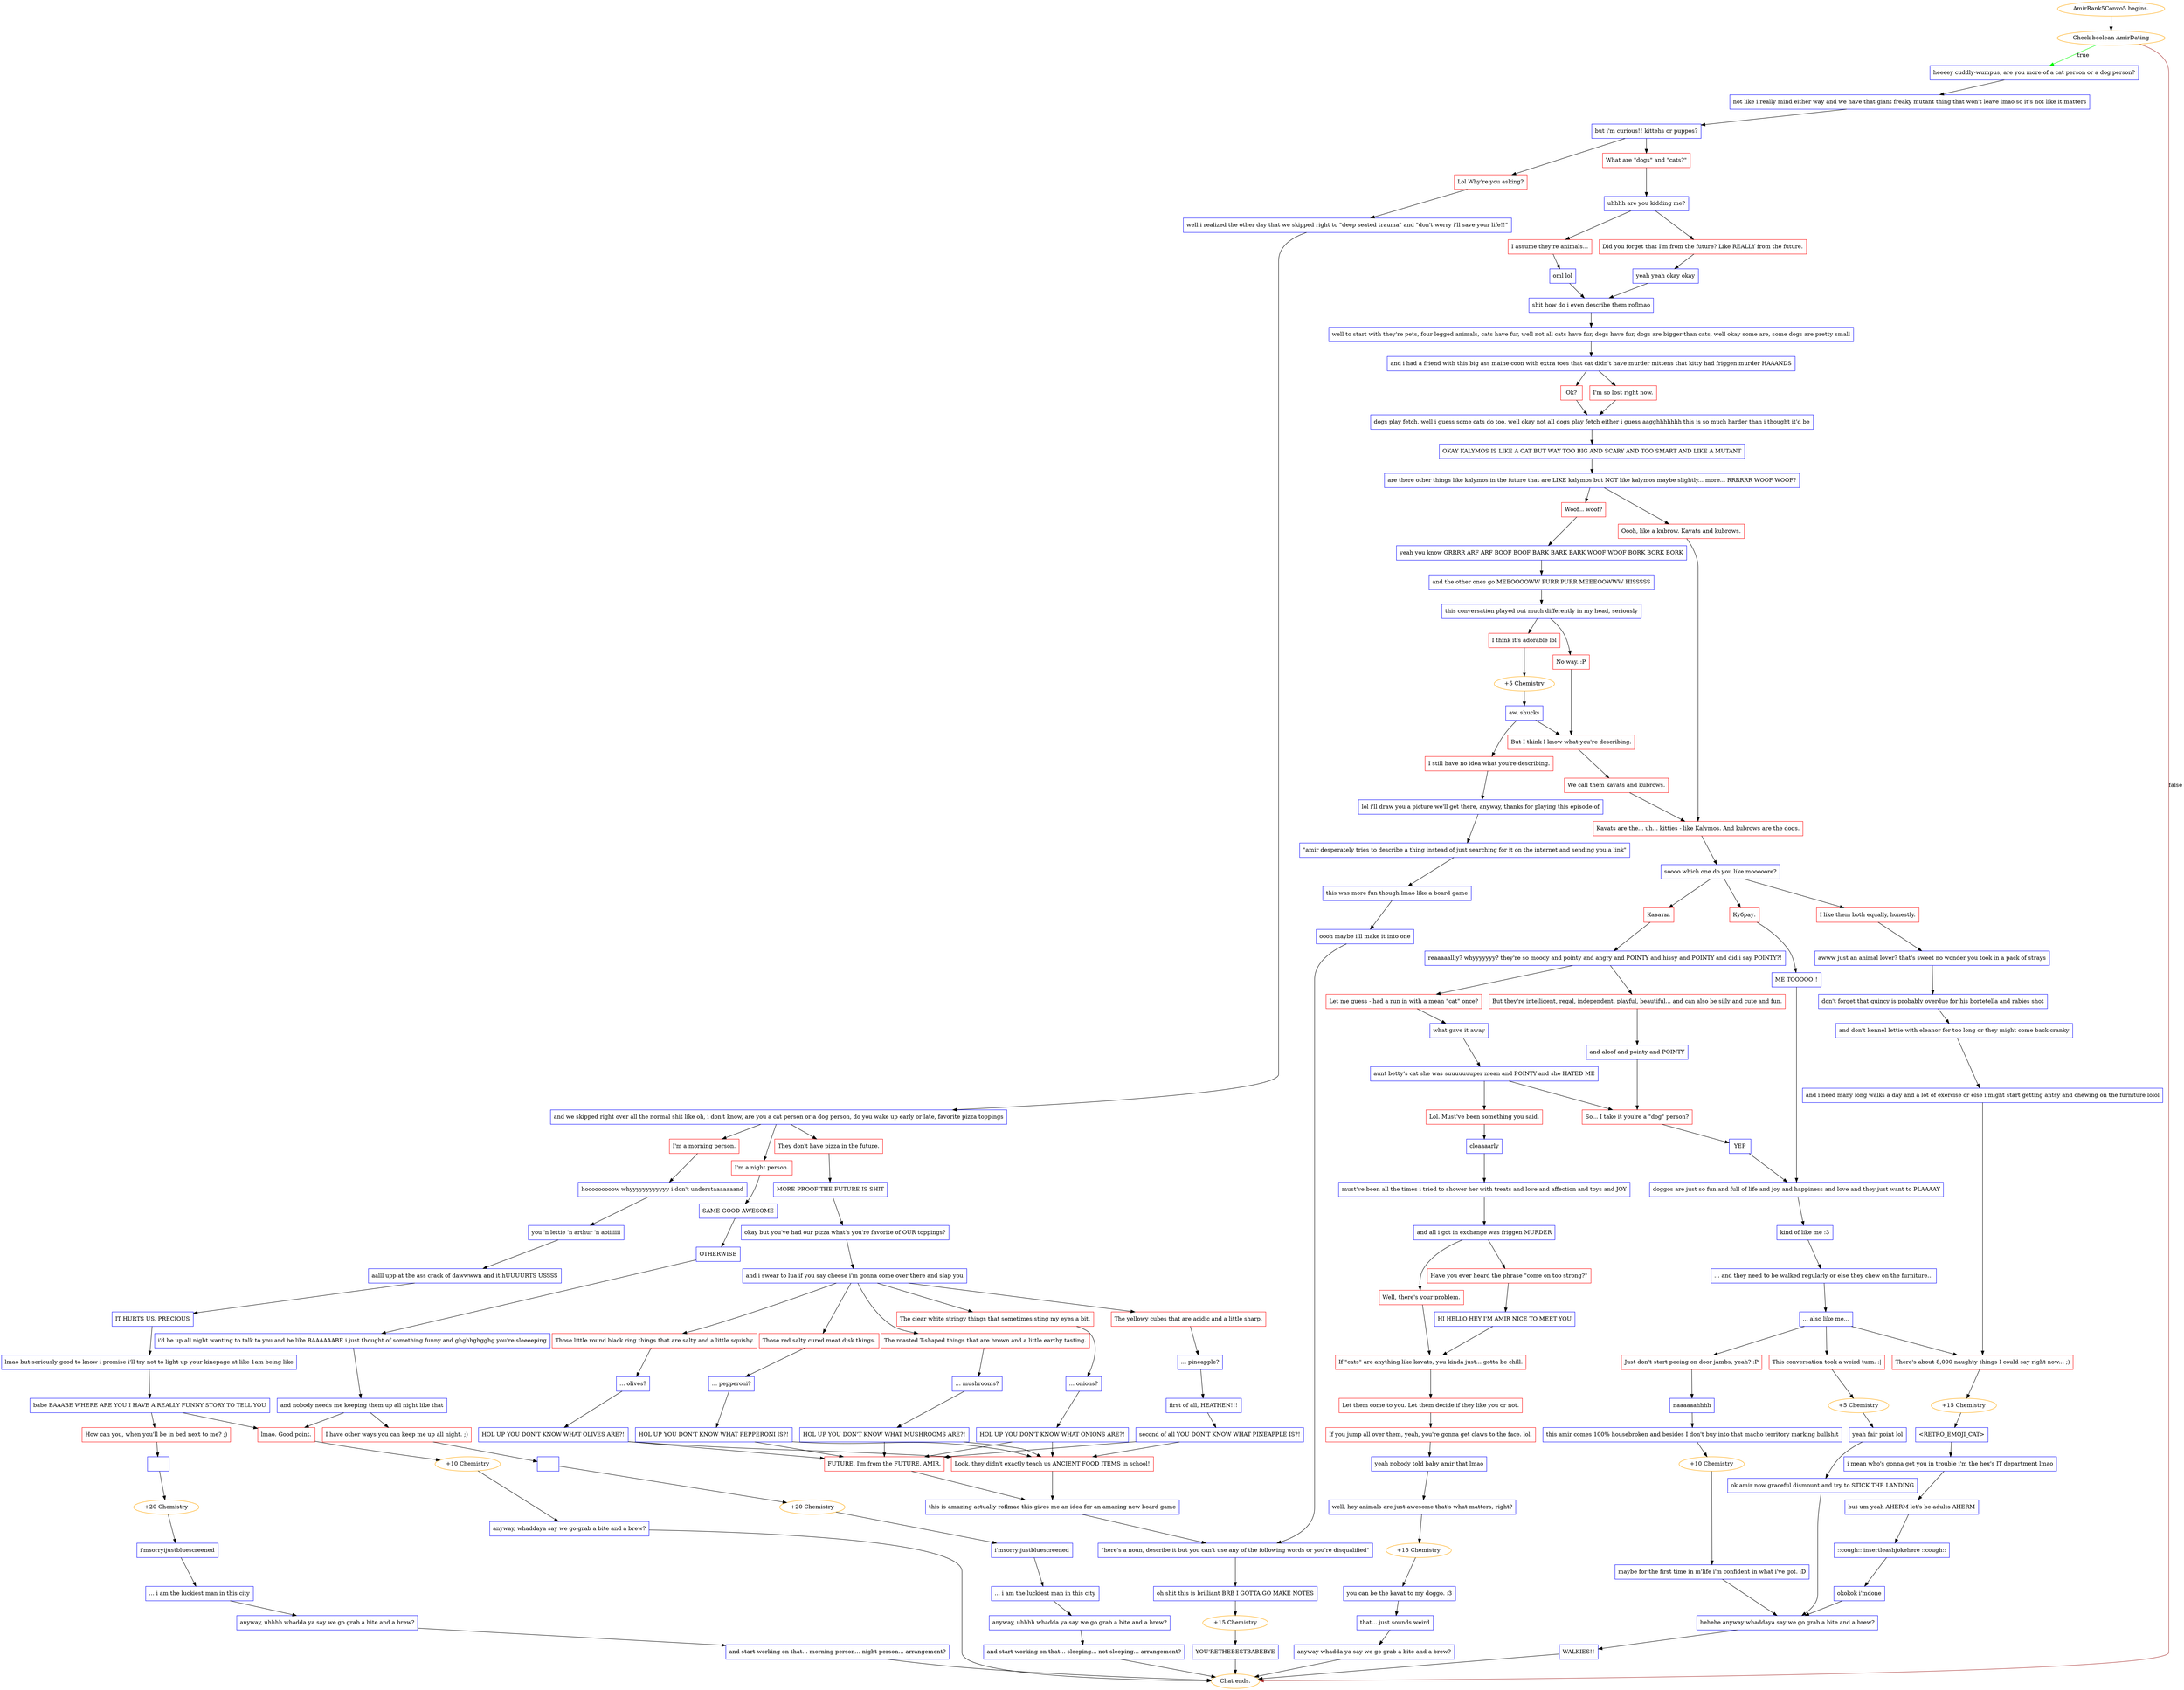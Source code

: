 digraph {
	"AmirRank5Convo5 begins." [color=orange];
		"AmirRank5Convo5 begins." -> j2218548684;
	j2218548684 [label="Check boolean AmirDating",color=orange];
		j2218548684 -> j867237570 [label=true,color=green];
		j2218548684 -> "Chat ends." [label=false,color=brown];
	j867237570 [label="heeeey cuddly-wumpus, are you more of a cat person or a dog person?",shape=box,color=blue];
		j867237570 -> j528542069;
	"Chat ends." [color=orange];
	j528542069 [label="not like i really mind either way and we have that giant freaky mutant thing that won't leave lmao so it's not like it matters",shape=box,color=blue];
		j528542069 -> j199229542;
	j199229542 [label="but i'm curious!! kittehs or puppos?",shape=box,color=blue];
		j199229542 -> j2176777818;
		j199229542 -> j2297857124;
	j2176777818 [label="What are \"dogs\" and \"cats?\"",shape=box,color=red];
		j2176777818 -> j814634783;
	j2297857124 [label="Lol Why're you asking?",shape=box,color=red];
		j2297857124 -> j1917828292;
	j814634783 [label="uhhhh are you kidding me?",shape=box,color=blue];
		j814634783 -> j3165951165;
		j814634783 -> j3413741758;
	j1917828292 [label="well i realized the other day that we skipped right to \"deep seated trauma\" and \"don't worry i'll save your life!!\"",shape=box,color=blue];
		j1917828292 -> j773890346;
	j3165951165 [label="Did you forget that I'm from the future? Like REALLY from the future.",shape=box,color=red];
		j3165951165 -> j3267245711;
	j3413741758 [label="I assume they're animals...",shape=box,color=red];
		j3413741758 -> j458413899;
	j773890346 [label="and we skipped right over all the normal shit like oh, i don't know, are you a cat person or a dog person, do you wake up early or late, favorite pizza toppings",shape=box,color=blue];
		j773890346 -> j80629322;
		j773890346 -> j3396157400;
		j773890346 -> j2687373561;
	j3267245711 [label="yeah yeah okay okay",shape=box,color=blue];
		j3267245711 -> j347458677;
	j458413899 [label="oml lol",shape=box,color=blue];
		j458413899 -> j347458677;
	j80629322 [label="I'm a morning person.",shape=box,color=red];
		j80629322 -> j685892941;
	j3396157400 [label="I'm a night person.",shape=box,color=red];
		j3396157400 -> j79348518;
	j2687373561 [label="They don't have pizza in the future.",shape=box,color=red];
		j2687373561 -> j2921922571;
	j347458677 [label="shit how do i even describe them roflmao",shape=box,color=blue];
		j347458677 -> j925948563;
	j685892941 [label="hooooooooow whyyyyyyyyyyyy i don't understaaaaaaand",shape=box,color=blue];
		j685892941 -> j3941997812;
	j79348518 [label="SAME GOOD AWESOME",shape=box,color=blue];
		j79348518 -> j538795615;
	j2921922571 [label="MORE PROOF THE FUTURE IS SHIT",shape=box,color=blue];
		j2921922571 -> j3799947364;
	j925948563 [label="well to start with they're pets, four legged animals, cats have fur, well not all cats have fur, dogs have fur, dogs are bigger than cats, well okay some are, some dogs are pretty small",shape=box,color=blue];
		j925948563 -> j3602678653;
	j3941997812 [label="you 'n lettie 'n arthur 'n aoiiiiiii",shape=box,color=blue];
		j3941997812 -> j1405217786;
	j538795615 [label="OTHERWISE",shape=box,color=blue];
		j538795615 -> j483625746;
	j3799947364 [label="okay but you've had our pizza what's you're favorite of OUR toppings?",shape=box,color=blue];
		j3799947364 -> j4010570915;
	j3602678653 [label="and i had a friend with this big ass maine coon with extra toes that cat didn't have murder mittens that kitty had friggen murder HAAANDS",shape=box,color=blue];
		j3602678653 -> j3535422609;
		j3602678653 -> j1992232321;
	j1405217786 [label="aalll upp at the ass crack of dawwwwn and it hUUUURTS USSSS",shape=box,color=blue];
		j1405217786 -> j2439386314;
	j483625746 [label="i'd be up all night wanting to talk to you and be like BAAAAAABE i just thought of something funny and ghghhghgghg you're sleeeeping",shape=box,color=blue];
		j483625746 -> j2100451940;
	j4010570915 [label="and i swear to lua if you say cheese i'm gonna come over there and slap you",shape=box,color=blue];
		j4010570915 -> j1921228681;
		j4010570915 -> j3475142245;
		j4010570915 -> j2884219906;
		j4010570915 -> j2116012934;
		j4010570915 -> j1568837281;
	j3535422609 [label="I'm so lost right now.",shape=box,color=red];
		j3535422609 -> j3186009982;
	j1992232321 [label="Ok?",shape=box,color=red];
		j1992232321 -> j3186009982;
	j2439386314 [label="IT HURTS US, PRECIOUS",shape=box,color=blue];
		j2439386314 -> j1893100408;
	j2100451940 [label="and nobody needs me keeping them up all night like that",shape=box,color=blue];
		j2100451940 -> j3252109695;
		j2100451940 -> j363484810;
	j1921228681 [label="Those red salty cured meat disk things.",shape=box,color=red];
		j1921228681 -> j1176538630;
	j3475142245 [label="Those little round black ring things that are salty and a little squishy.",shape=box,color=red];
		j3475142245 -> j2080154813;
	j2884219906 [label="The roasted T-shaped things that are brown and a little earthy tasting.",shape=box,color=red];
		j2884219906 -> j1925548148;
	j2116012934 [label="The clear white stringy things that sometimes sting my eyes a bit.",shape=box,color=red];
		j2116012934 -> j3852928816;
	j1568837281 [label="The yellowy cubes that are acidic and a little sharp.",shape=box,color=red];
		j1568837281 -> j2185708704;
	j3186009982 [label="dogs play fetch, well i guess some cats do too, well okay not all dogs play fetch either i guess aagghhhhhhh this is so much harder than i thought it'd be",shape=box,color=blue];
		j3186009982 -> j4068448002;
	j1893100408 [label="lmao but seriously good to know i promise i'll try not to light up your kinepage at like 1am being like",shape=box,color=blue];
		j1893100408 -> j3375240364;
	j3252109695 [label="I have other ways you can keep me up all night. ;)",shape=box,color=red];
		j3252109695 -> j1127937835;
	j363484810 [label="lmao. Good point.",shape=box,color=red];
		j363484810 -> j1989207246;
	j1176538630 [label="... pepperoni?",shape=box,color=blue];
		j1176538630 -> j550877824;
	j2080154813 [label="... olives?",shape=box,color=blue];
		j2080154813 -> j677718813;
	j1925548148 [label="... mushrooms?",shape=box,color=blue];
		j1925548148 -> j125834517;
	j3852928816 [label="... onions?",shape=box,color=blue];
		j3852928816 -> j2513491644;
	j2185708704 [label="... pineapple?",shape=box,color=blue];
		j2185708704 -> j1809568001;
	j4068448002 [label="OKAY KALYMOS IS LIKE A CAT BUT WAY TOO BIG AND SCARY AND TOO SMART AND LIKE A MUTANT",shape=box,color=blue];
		j4068448002 -> j713278847;
	j3375240364 [label="babe BAAABE WHERE ARE YOU I HAVE A REALLY FUNNY STORY TO TELL YOU",shape=box,color=blue];
		j3375240364 -> j4017255602;
		j3375240364 -> j363484810;
	j1127937835 [label="  ",shape=box,color=blue];
		j1127937835 -> j1305596146;
	j1989207246 [label="+10 Chemistry",color=orange];
		j1989207246 -> j563776211;
	j550877824 [label="HOL UP YOU DON'T KNOW WHAT PEPPERONI IS?!",shape=box,color=blue];
		j550877824 -> j3369726297;
		j550877824 -> j4003727432;
	j677718813 [label="HOL UP YOU DON'T KNOW WHAT OLIVES ARE?!",shape=box,color=blue];
		j677718813 -> j3369726297;
		j677718813 -> j4003727432;
	j125834517 [label="HOL UP YOU DON'T KNOW WHAT MUSHROOMS ARE?!",shape=box,color=blue];
		j125834517 -> j3369726297;
		j125834517 -> j4003727432;
	j2513491644 [label="HOL UP YOU DON'T KNOW WHAT ONIONS ARE?!",shape=box,color=blue];
		j2513491644 -> j3369726297;
		j2513491644 -> j4003727432;
	j1809568001 [label="first of all, HEATHEN!!!",shape=box,color=blue];
		j1809568001 -> j3200454769;
	j713278847 [label="are there other things like kalymos in the future that are LIKE kalymos but NOT like kalymos maybe slightly... more... RRRRRR WOOF WOOF?",shape=box,color=blue];
		j713278847 -> j337017700;
		j713278847 -> j182314961;
	j4017255602 [label="How can you, when you'll be in bed next to me? ;)",shape=box,color=red];
		j4017255602 -> j1381111154;
	j1305596146 [label="+20 Chemistry",color=orange];
		j1305596146 -> j2340801982;
	j563776211 [label="anyway, whaddaya say we go grab a bite and a brew?",shape=box,color=blue];
		j563776211 -> "Chat ends.";
	j3369726297 [label="FUTURE. I'm from the FUTURE, AMIR.",shape=box,color=red];
		j3369726297 -> j78493941;
	j4003727432 [label="Look, they didn't exactly teach us ANCIENT FOOD ITEMS in school!",shape=box,color=red];
		j4003727432 -> j78493941;
	j3200454769 [label="second of all YOU DON'T KNOW WHAT PINEAPPLE IS?!",shape=box,color=blue];
		j3200454769 -> j3369726297;
		j3200454769 -> j4003727432;
	j337017700 [label="Oooh, like a kubrow. Kavats and kubrows.",shape=box,color=red];
		j337017700 -> j367839109;
	j182314961 [label="Woof... woof?",shape=box,color=red];
		j182314961 -> j1093971417;
	j1381111154 [label="  ",shape=box,color=blue];
		j1381111154 -> j9810986;
	j2340801982 [label="i'msorryijustbluescreened",shape=box,color=blue];
		j2340801982 -> j3194675428;
	j78493941 [label="this is amazing actually roflmao this gives me an idea for an amazing new board game",shape=box,color=blue];
		j78493941 -> j4107984140;
	j367839109 [label="Kavats are the... uh... kitties - like Kalymos. And kubrows are the dogs.",shape=box,color=red];
		j367839109 -> j3284787310;
	j1093971417 [label="yeah you know GRRRR ARF ARF BOOF BOOF BARK BARK BARK WOOF WOOF BORK BORK BORK",shape=box,color=blue];
		j1093971417 -> j1199729905;
	j9810986 [label="+20 Chemistry",color=orange];
		j9810986 -> j4232530110;
	j3194675428 [label="... i am the luckiest man in this city",shape=box,color=blue];
		j3194675428 -> j1036567287;
	j4107984140 [label="\"here's a noun, describe it but you can't use any of the following words or you're disqualified\"",shape=box,color=blue];
		j4107984140 -> j3623853857;
	j3284787310 [label="soooo which one do you like mooooore?",shape=box,color=blue];
		j3284787310 -> j3989513310;
		j3284787310 -> j3090360311;
		j3284787310 -> j997523606;
	j1199729905 [label="and the other ones go MEEOOOOWW PURR PURR MEEEOOWWW HISSSSS",shape=box,color=blue];
		j1199729905 -> j2188562467;
	j4232530110 [label="i'msorryijustbluescreened",shape=box,color=blue];
		j4232530110 -> j292558064;
	j1036567287 [label="anyway, uhhhh whadda ya say we go grab a bite and a brew?",shape=box,color=blue];
		j1036567287 -> j1532189767;
	j3623853857 [label="oh shit this is brilliant BRB I GOTTA GO MAKE NOTES",shape=box,color=blue];
		j3623853857 -> j1083271237;
	j3989513310 [label="Каваты.",shape=box,color=red];
		j3989513310 -> j312700316;
	j3090360311 [label="Кубрау.",shape=box,color=red];
		j3090360311 -> j855560870;
	j997523606 [label="I like them both equally, honestly.",shape=box,color=red];
		j997523606 -> j3640265184;
	j2188562467 [label="this conversation played out much differently in my head, seriously",shape=box,color=blue];
		j2188562467 -> j1603852323;
		j2188562467 -> j943083438;
	j292558064 [label="... i am the luckiest man in this city",shape=box,color=blue];
		j292558064 -> j1832781568;
	j1532189767 [label="and start working on that... sleeping... not sleeping... arrangement?",shape=box,color=blue];
		j1532189767 -> "Chat ends.";
	j1083271237 [label="+15 Chemistry",color=orange];
		j1083271237 -> j2547262623;
	j312700316 [label="reaaaaallly? whyyyyyyy? they're so moody and pointy and angry and POINTY and hissy and POINTY and did i say POINTY?!",shape=box,color=blue];
		j312700316 -> j3121938319;
		j312700316 -> j1959528435;
	j855560870 [label="ME TOOOOO!!",shape=box,color=blue];
		j855560870 -> j1356082554;
	j3640265184 [label="awww just an animal lover? that's sweet no wonder you took in a pack of strays",shape=box,color=blue];
		j3640265184 -> j4061458102;
	j1603852323 [label="No way. :P",shape=box,color=red];
		j1603852323 -> j14335340;
	j943083438 [label="I think it's adorable lol",shape=box,color=red];
		j943083438 -> j914192389;
	j1832781568 [label="anyway, uhhhh whadda ya say we go grab a bite and a brew?",shape=box,color=blue];
		j1832781568 -> j71115414;
	j2547262623 [label="YOU'RETHEBESTBABEBYE",shape=box,color=blue];
		j2547262623 -> "Chat ends.";
	j3121938319 [label="Let me guess - had a run in with a mean \"cat\" once?",shape=box,color=red];
		j3121938319 -> j1311115837;
	j1959528435 [label="But they're intelligent, regal, independent, playful, beautiful... and can also be silly and cute and fun.",shape=box,color=red];
		j1959528435 -> j2105142822;
	j1356082554 [label="doggos are just so fun and full of life and joy and happiness and love and they just want to PLAAAAY",shape=box,color=blue];
		j1356082554 -> j1544394903;
	j4061458102 [label="don't forget that quincy is probably overdue for his bortetella and rabies shot",shape=box,color=blue];
		j4061458102 -> j651487119;
	j14335340 [label="But I think I know what you're describing.",shape=box,color=red];
		j14335340 -> j693014160;
	j914192389 [label="+5 Chemistry",color=orange];
		j914192389 -> j3182865861;
	j71115414 [label="and start working on that... morning person... night person... arrangement?",shape=box,color=blue];
		j71115414 -> "Chat ends.";
	j1311115837 [label="what gave it away",shape=box,color=blue];
		j1311115837 -> j525237824;
	j2105142822 [label="and aloof and pointy and POINTY",shape=box,color=blue];
		j2105142822 -> j1576164771;
	j1544394903 [label="kind of like me :3",shape=box,color=blue];
		j1544394903 -> j624998403;
	j651487119 [label="and don't kennel lettie with eleanor for too long or they might come back cranky",shape=box,color=blue];
		j651487119 -> j3188562902;
	j693014160 [label="We call them kavats and kubrows.",shape=box,color=red];
		j693014160 -> j367839109;
	j3182865861 [label="aw, shucks",shape=box,color=blue];
		j3182865861 -> j14335340;
		j3182865861 -> j284185859;
	j525237824 [label="aunt betty's cat she was suuuuuuuper mean and POINTY and she HATED ME",shape=box,color=blue];
		j525237824 -> j2328479319;
		j525237824 -> j1576164771;
	j1576164771 [label="So... I take it you're a \"dog\" person?",shape=box,color=red];
		j1576164771 -> j3355522984;
	j624998403 [label="... and they need to be walked regularly or else they chew on the furniture...",shape=box,color=blue];
		j624998403 -> j2826701918;
	j3188562902 [label="and i need many long walks a day and a lot of exercise or else i might start getting antsy and chewing on the furniture lolol",shape=box,color=blue];
		j3188562902 -> j2863401096;
	j284185859 [label="I still have no idea what you're describing.",shape=box,color=red];
		j284185859 -> j3527531850;
	j2328479319 [label="Lol. Must've been something you said.",shape=box,color=red];
		j2328479319 -> j3188255205;
	j3355522984 [label="YEP",shape=box,color=blue];
		j3355522984 -> j1356082554;
	j2826701918 [label="... also like me...",shape=box,color=blue];
		j2826701918 -> j3484973144;
		j2826701918 -> j3245648047;
		j2826701918 -> j2863401096;
	j2863401096 [label="There's about 8,000 naughty things I could say right now... ;)",shape=box,color=red];
		j2863401096 -> j3776542839;
	j3527531850 [label="lol i'll draw you a picture we'll get there, anyway, thanks for playing this episode of",shape=box,color=blue];
		j3527531850 -> j859235305;
	j3188255205 [label="cleaaaarly",shape=box,color=blue];
		j3188255205 -> j3505655925;
	j3484973144 [label="This conversation took a weird turn. :|",shape=box,color=red];
		j3484973144 -> j177359421;
	j3245648047 [label="Just don't start peeing on door jambs, yeah? :P",shape=box,color=red];
		j3245648047 -> j4066921562;
	j3776542839 [label="+15 Chemistry",color=orange];
		j3776542839 -> j1501211029;
	j859235305 [label="\"amir desperately tries to describe a thing instead of just searching for it on the internet and sending you a link\"",shape=box,color=blue];
		j859235305 -> j1735747206;
	j3505655925 [label="must've been all the times i tried to shower her with treats and love and affection and toys and JOY",shape=box,color=blue];
		j3505655925 -> j1389276313;
	j177359421 [label="+5 Chemistry",color=orange];
		j177359421 -> j3585018022;
	j4066921562 [label="naaaaaahhhh",shape=box,color=blue];
		j4066921562 -> j141001234;
	j1501211029 [label="<RETRO_EMOJI_CAT>",shape=box,color=blue];
		j1501211029 -> j4092139894;
	j1735747206 [label="this was more fun though lmao like a board game",shape=box,color=blue];
		j1735747206 -> j4126919229;
	j1389276313 [label="and all i got in exchange was friggen MURDER",shape=box,color=blue];
		j1389276313 -> j3010693900;
		j1389276313 -> j2725043039;
	j3585018022 [label="yeah fair point lol",shape=box,color=blue];
		j3585018022 -> j4215724247;
	j141001234 [label="this amir comes 100% housebroken and besides I don't buy into that macho territory marking bullshit",shape=box,color=blue];
		j141001234 -> j274739400;
	j4092139894 [label="i mean who's gonna get you in trouble i'm the hex's IT department lmao",shape=box,color=blue];
		j4092139894 -> j3833561763;
	j4126919229 [label="oooh maybe i'll make it into one",shape=box,color=blue];
		j4126919229 -> j4107984140;
	j3010693900 [label="Have you ever heard the phrase \"come on too strong?\"",shape=box,color=red];
		j3010693900 -> j408266005;
	j2725043039 [label="Well, there's your problem.",shape=box,color=red];
		j2725043039 -> j2943461008;
	j4215724247 [label="ok amir now graceful dismount and try to STICK THE LANDING",shape=box,color=blue];
		j4215724247 -> j496277278;
	j274739400 [label="+10 Chemistry",color=orange];
		j274739400 -> j2573687321;
	j3833561763 [label="but um yeah AHERM let's be adults AHERM",shape=box,color=blue];
		j3833561763 -> j2814137622;
	j408266005 [label="HI HELLO HEY I'M AMIR NICE TO MEET YOU",shape=box,color=blue];
		j408266005 -> j2943461008;
	j2943461008 [label="If \"cats\" are anything like kavats, you kinda just... gotta be chill.",shape=box,color=red];
		j2943461008 -> j78196293;
	j496277278 [label="hehehe anyway whaddaya say we go grab a bite and a brew?",shape=box,color=blue];
		j496277278 -> j1928013737;
	j2573687321 [label="maybe for the first time in m'life i'm confident in what i've got. :D",shape=box,color=blue];
		j2573687321 -> j496277278;
	j2814137622 [label="::cough:: insertleashjokehere ::cough::",shape=box,color=blue];
		j2814137622 -> j1255832162;
	j78196293 [label="Let them come to you. Let them decide if they like you or not.",shape=box,color=red];
		j78196293 -> j4038679853;
	j1928013737 [label="WALKIES!!",shape=box,color=blue];
		j1928013737 -> "Chat ends.";
	j1255832162 [label="okokok i'mdone",shape=box,color=blue];
		j1255832162 -> j496277278;
	j4038679853 [label="If you jump all over them, yeah, you're gonna get claws to the face. lol.",shape=box,color=red];
		j4038679853 -> j668835655;
	j668835655 [label="yeah nobody told baby amir that lmao",shape=box,color=blue];
		j668835655 -> j984903878;
	j984903878 [label="well, hey animals are just awesome that's what matters, right?",shape=box,color=blue];
		j984903878 -> j3356760785;
	j3356760785 [label="+15 Chemistry",color=orange];
		j3356760785 -> j988756878;
	j988756878 [label="you can be the kavat to my doggo. :3",shape=box,color=blue];
		j988756878 -> j3120937156;
	j3120937156 [label="that... just sounds weird",shape=box,color=blue];
		j3120937156 -> j3606387733;
	j3606387733 [label="anyway whadda ya say we go grab a bite and a brew?",shape=box,color=blue];
		j3606387733 -> "Chat ends.";
}